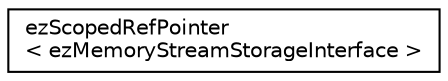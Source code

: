digraph "Graphical Class Hierarchy"
{
 // LATEX_PDF_SIZE
  edge [fontname="Helvetica",fontsize="10",labelfontname="Helvetica",labelfontsize="10"];
  node [fontname="Helvetica",fontsize="10",shape=record];
  rankdir="LR";
  Node0 [label="ezScopedRefPointer\l\< ezMemoryStreamStorageInterface \>",height=0.2,width=0.4,color="black", fillcolor="white", style="filled",URL="$db/d20/classez_scoped_ref_pointer.htm",tooltip=" "];
}
